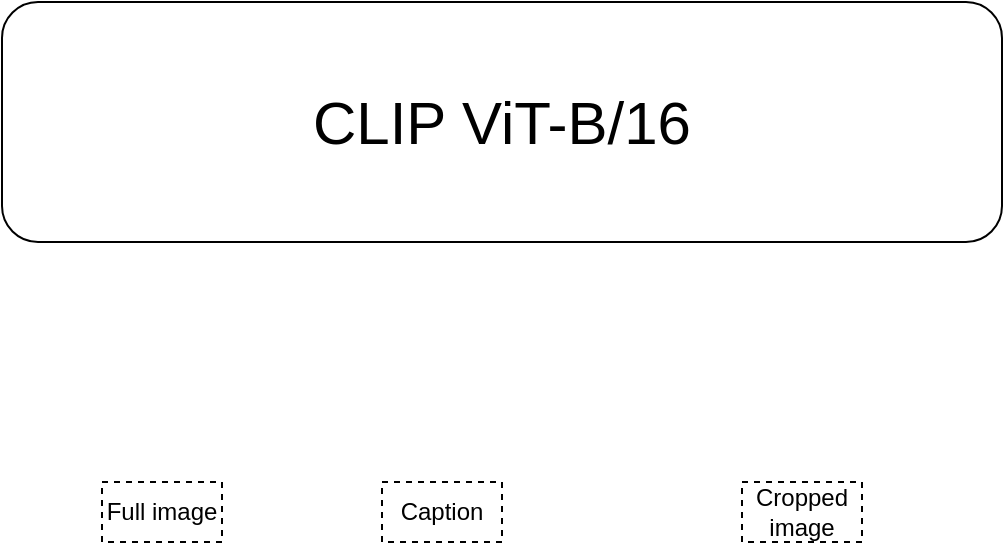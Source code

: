 <mxfile version="28.2.7">
  <diagram name="Page-1" id="c-K_yyGzeFS-V3iPT_Ed">
    <mxGraphModel dx="1305" dy="795" grid="1" gridSize="10" guides="1" tooltips="1" connect="1" arrows="1" fold="1" page="1" pageScale="1" pageWidth="850" pageHeight="1100" math="0" shadow="0">
      <root>
        <mxCell id="0" />
        <mxCell id="1" parent="0" />
        <mxCell id="gxsuBi-Rk62dbQLikBMF-1" value="&lt;font style=&quot;font-size: 30px;&quot;&gt;CLIP ViT-B/16&lt;/font&gt;" style="rounded=1;whiteSpace=wrap;html=1;" vertex="1" parent="1">
          <mxGeometry x="240" y="320" width="500" height="120" as="geometry" />
        </mxCell>
        <mxCell id="gxsuBi-Rk62dbQLikBMF-2" value="&lt;div&gt;Caption&lt;/div&gt;" style="text;html=1;whiteSpace=wrap;strokeColor=default;fillColor=none;align=center;verticalAlign=middle;rounded=0;dashed=1;" vertex="1" parent="1">
          <mxGeometry x="430" y="560" width="60" height="30" as="geometry" />
        </mxCell>
        <mxCell id="gxsuBi-Rk62dbQLikBMF-3" value="Full image" style="text;html=1;whiteSpace=wrap;strokeColor=default;fillColor=none;align=center;verticalAlign=middle;rounded=0;dashed=1;" vertex="1" parent="1">
          <mxGeometry x="290" y="560" width="60" height="30" as="geometry" />
        </mxCell>
        <mxCell id="gxsuBi-Rk62dbQLikBMF-4" value="Cropped image" style="text;html=1;whiteSpace=wrap;strokeColor=default;fillColor=none;align=center;verticalAlign=middle;rounded=0;dashed=1;" vertex="1" parent="1">
          <mxGeometry x="610" y="560" width="60" height="30" as="geometry" />
        </mxCell>
      </root>
    </mxGraphModel>
  </diagram>
</mxfile>
